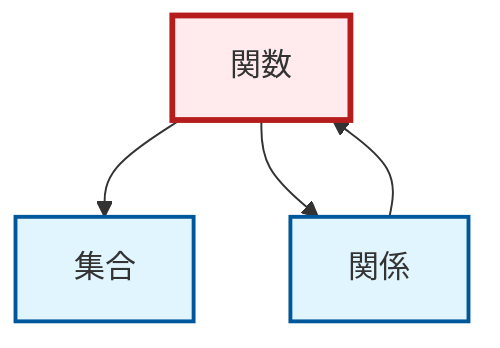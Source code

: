 graph TD
    classDef definition fill:#e1f5fe,stroke:#01579b,stroke-width:2px
    classDef theorem fill:#f3e5f5,stroke:#4a148c,stroke-width:2px
    classDef axiom fill:#fff3e0,stroke:#e65100,stroke-width:2px
    classDef example fill:#e8f5e9,stroke:#1b5e20,stroke-width:2px
    classDef current fill:#ffebee,stroke:#b71c1c,stroke-width:3px
    def-function["関数"]:::definition
    def-relation["関係"]:::definition
    def-set["集合"]:::definition
    def-function --> def-set
    def-function --> def-relation
    def-relation --> def-function
    class def-function current